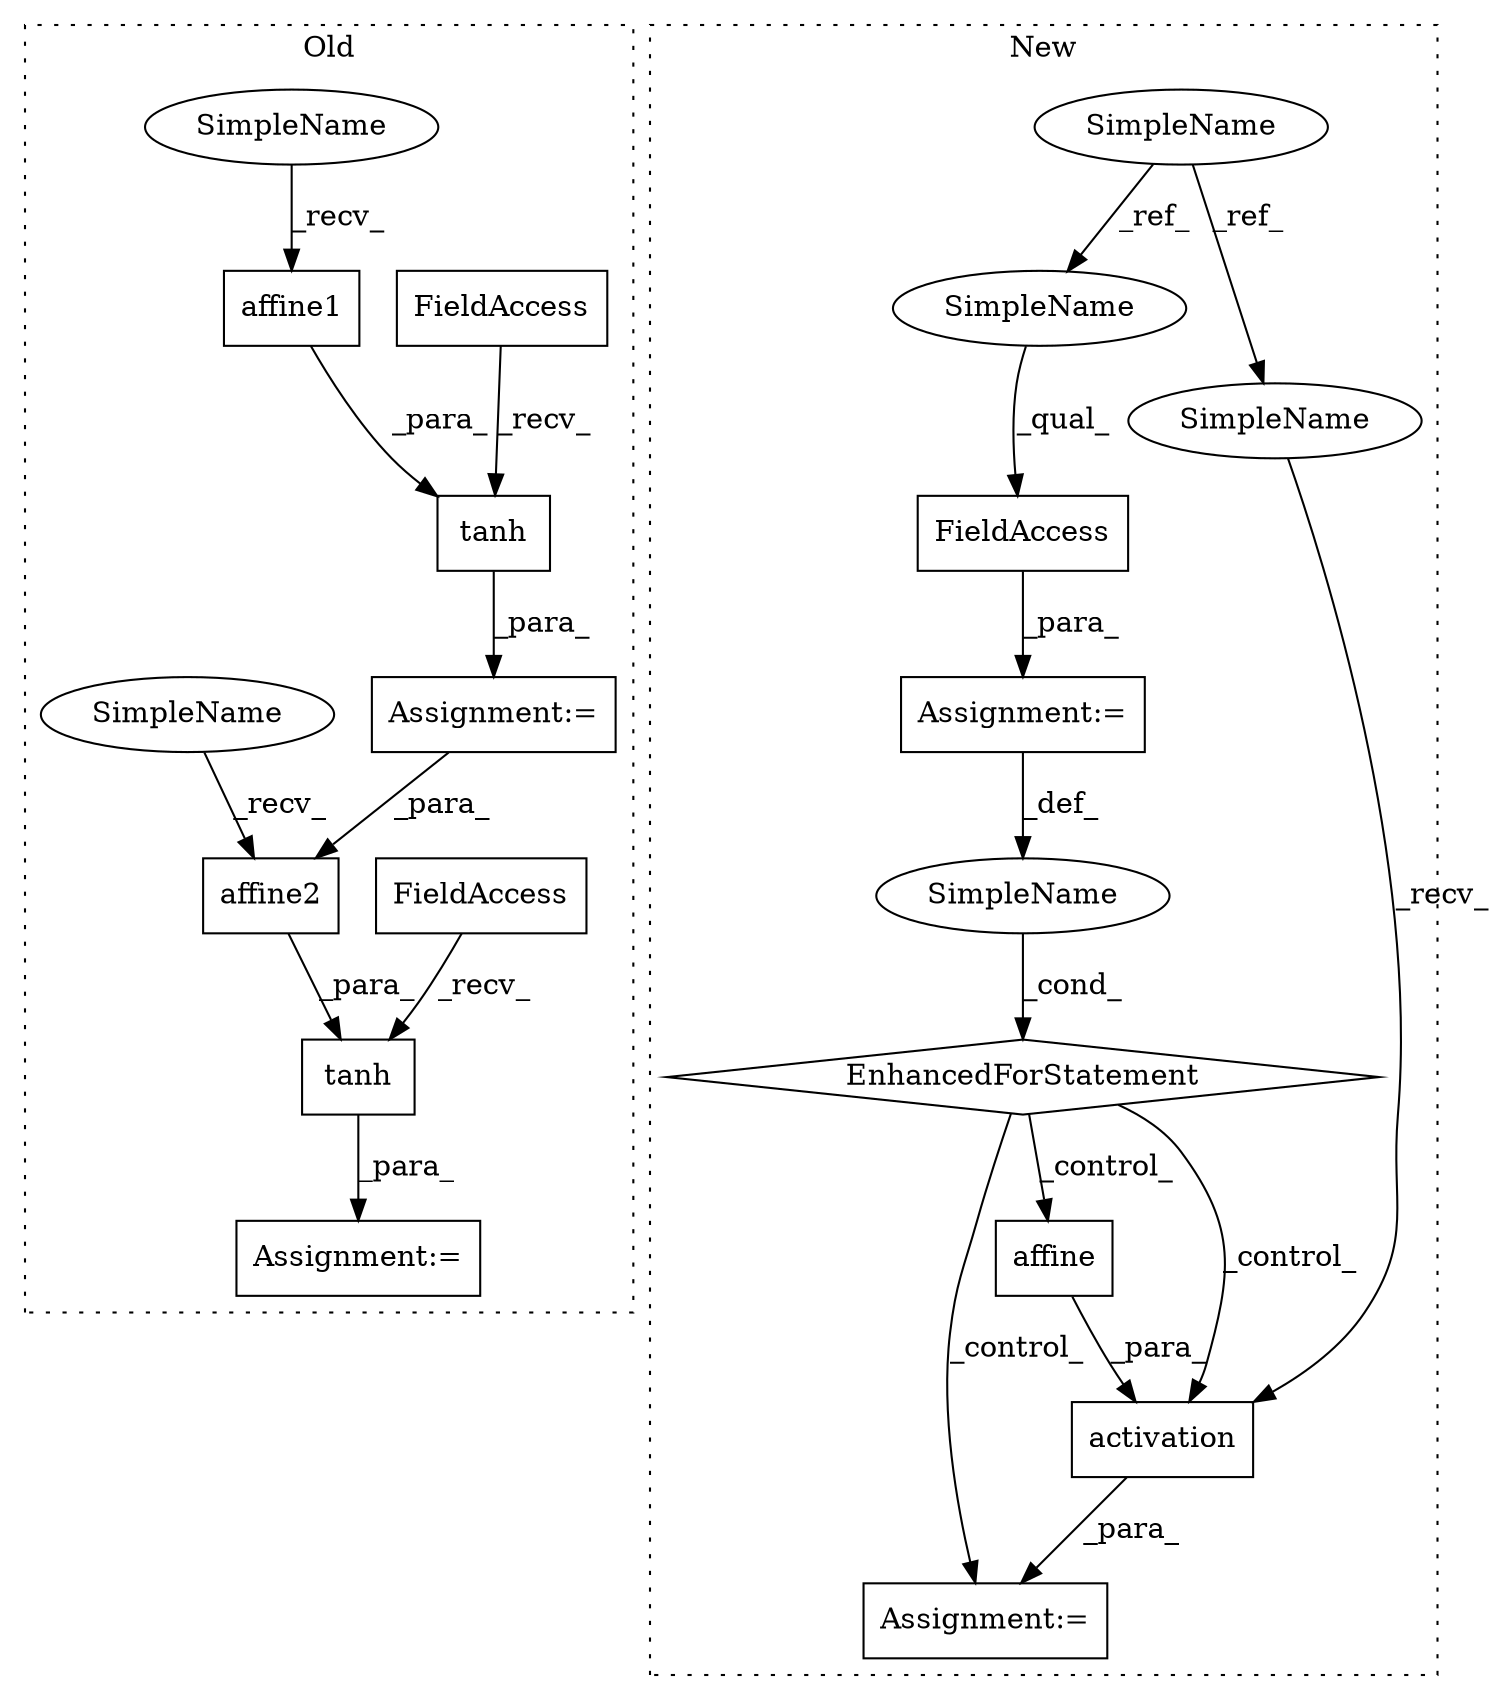 digraph G {
subgraph cluster0 {
1 [label="affine1" a="32" s="476,485" l="8,1" shape="box"];
5 [label="affine2" a="32" s="525,534" l="8,1" shape="box"];
9 [label="Assignment:=" a="7" s="445" l="1" shape="box"];
12 [label="Assignment:=" a="7" s="494" l="1" shape="box"];
13 [label="tanh" a="32" s="466,486" l="5,1" shape="box"];
14 [label="FieldAccess" a="22" s="446" l="5" shape="box"];
15 [label="tanh" a="32" s="515,535" l="5,1" shape="box"];
16 [label="FieldAccess" a="22" s="495" l="5" shape="box"];
19 [label="SimpleName" a="42" s="471" l="4" shape="ellipse"];
20 [label="SimpleName" a="42" s="520" l="4" shape="ellipse"];
label = "Old";
style="dotted";
}
subgraph cluster1 {
2 [label="affine" a="32" s="1037,1045" l="7,1" shape="box"];
3 [label="SimpleName" a="42" s="982" l="6" shape="ellipse"];
4 [label="EnhancedForStatement" a="70" s="925,1009" l="53,2" shape="diamond"];
6 [label="activation" a="32" s="1026,1046" l="11,1" shape="box"];
7 [label="SimpleName" a="42" s="880" l="4" shape="ellipse"];
8 [label="FieldAccess" a="22" s="991" l="18" shape="box"];
10 [label="Assignment:=" a="7" s="1020" l="1" shape="box"];
11 [label="Assignment:=" a="7" s="925,1009" l="53,2" shape="box"];
17 [label="SimpleName" a="42" s="991" l="4" shape="ellipse"];
18 [label="SimpleName" a="42" s="1021" l="4" shape="ellipse"];
label = "New";
style="dotted";
}
1 -> 13 [label="_para_"];
2 -> 6 [label="_para_"];
3 -> 4 [label="_cond_"];
4 -> 2 [label="_control_"];
4 -> 10 [label="_control_"];
4 -> 6 [label="_control_"];
5 -> 15 [label="_para_"];
6 -> 10 [label="_para_"];
7 -> 17 [label="_ref_"];
7 -> 18 [label="_ref_"];
8 -> 11 [label="_para_"];
9 -> 5 [label="_para_"];
11 -> 3 [label="_def_"];
13 -> 9 [label="_para_"];
14 -> 13 [label="_recv_"];
15 -> 12 [label="_para_"];
16 -> 15 [label="_recv_"];
17 -> 8 [label="_qual_"];
18 -> 6 [label="_recv_"];
19 -> 1 [label="_recv_"];
20 -> 5 [label="_recv_"];
}